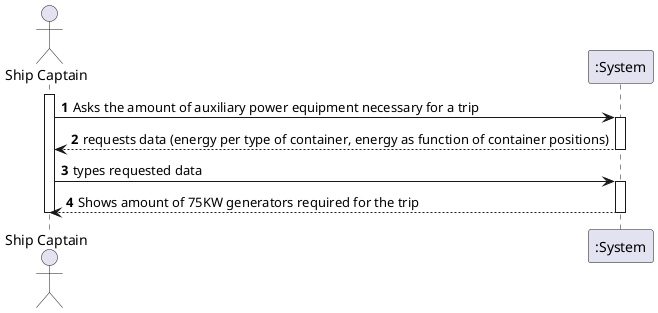 @startuml
'https://plantuml.com/sequence-diagram

autonumber

actor "Ship Captain" as SP

activate SP
SP -> ":System" : Asks the amount of auxiliary power equipment necessary for a trip

activate ":System"
":System" --> "SP" : requests data (energy per type of container, energy as function of container positions)
deactivate ":System"

SP -> ":System" : types requested data

activate ":System"
":System" --> "SP" : Shows amount of 75KW generators required for the trip
deactivate ":System"

deactivate SP

@enduml